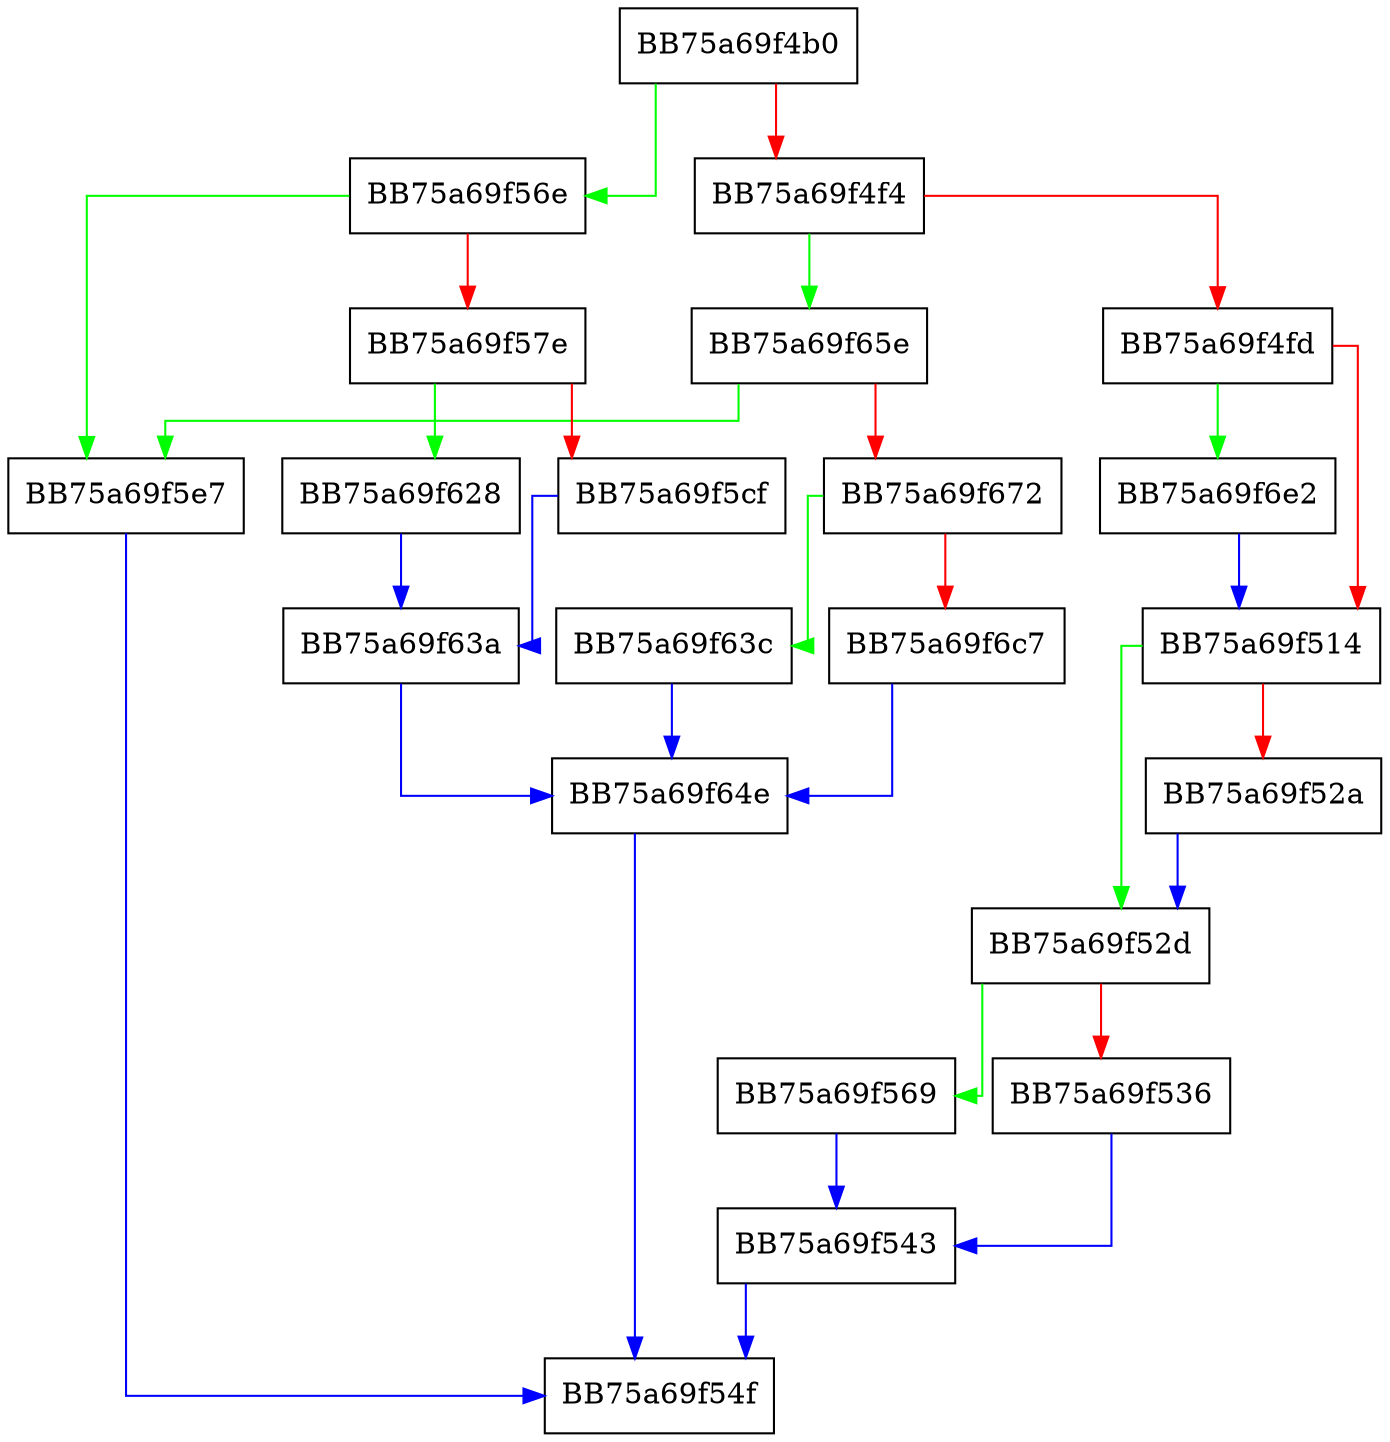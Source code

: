 digraph SSE4_ptest {
  node [shape="box"];
  graph [splines=ortho];
  BB75a69f4b0 -> BB75a69f56e [color="green"];
  BB75a69f4b0 -> BB75a69f4f4 [color="red"];
  BB75a69f4f4 -> BB75a69f65e [color="green"];
  BB75a69f4f4 -> BB75a69f4fd [color="red"];
  BB75a69f4fd -> BB75a69f6e2 [color="green"];
  BB75a69f4fd -> BB75a69f514 [color="red"];
  BB75a69f514 -> BB75a69f52d [color="green"];
  BB75a69f514 -> BB75a69f52a [color="red"];
  BB75a69f52a -> BB75a69f52d [color="blue"];
  BB75a69f52d -> BB75a69f569 [color="green"];
  BB75a69f52d -> BB75a69f536 [color="red"];
  BB75a69f536 -> BB75a69f543 [color="blue"];
  BB75a69f543 -> BB75a69f54f [color="blue"];
  BB75a69f569 -> BB75a69f543 [color="blue"];
  BB75a69f56e -> BB75a69f5e7 [color="green"];
  BB75a69f56e -> BB75a69f57e [color="red"];
  BB75a69f57e -> BB75a69f628 [color="green"];
  BB75a69f57e -> BB75a69f5cf [color="red"];
  BB75a69f5cf -> BB75a69f63a [color="blue"];
  BB75a69f5e7 -> BB75a69f54f [color="blue"];
  BB75a69f628 -> BB75a69f63a [color="blue"];
  BB75a69f63a -> BB75a69f64e [color="blue"];
  BB75a69f63c -> BB75a69f64e [color="blue"];
  BB75a69f64e -> BB75a69f54f [color="blue"];
  BB75a69f65e -> BB75a69f5e7 [color="green"];
  BB75a69f65e -> BB75a69f672 [color="red"];
  BB75a69f672 -> BB75a69f63c [color="green"];
  BB75a69f672 -> BB75a69f6c7 [color="red"];
  BB75a69f6c7 -> BB75a69f64e [color="blue"];
  BB75a69f6e2 -> BB75a69f514 [color="blue"];
}